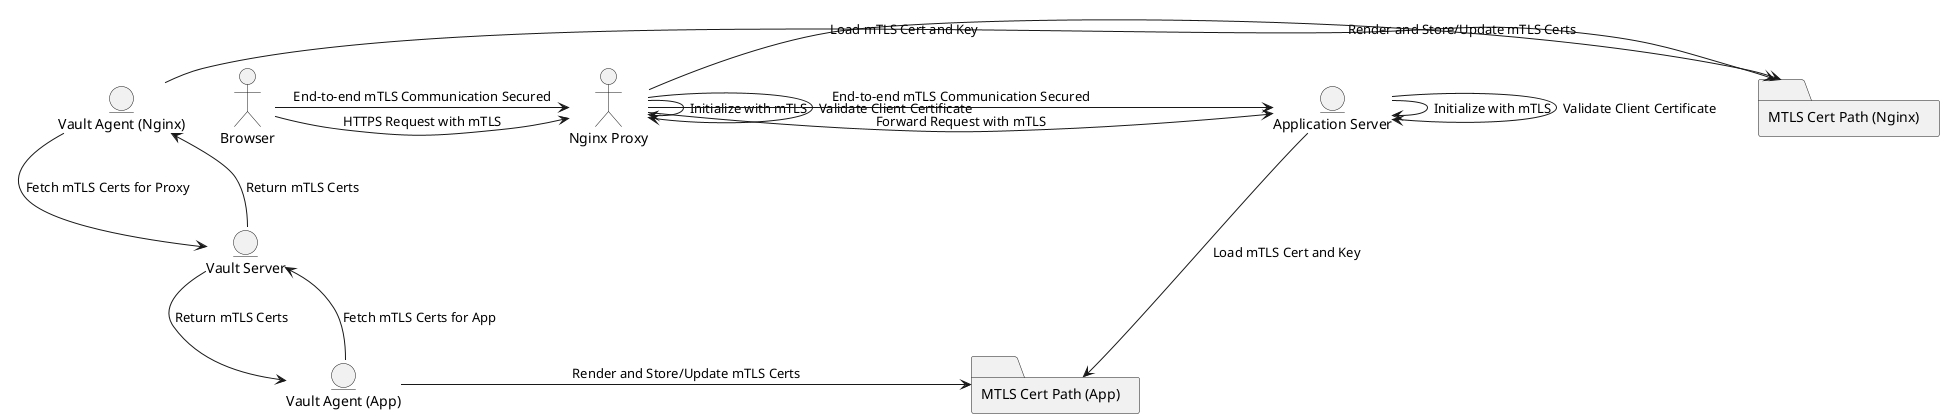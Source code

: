 @startuml
actor Browser
actor "Nginx Proxy" as Proxy

entity "Vault Agent (Nginx)" as VaultAgentNginx
entity "Vault Agent (App)" as VaultAgentApp
folder "MTLS Cert Path (Nginx)" as CertPathNginx
folder "MTLS Cert Path (App)" as CertPathApp
entity "Application Server" as AppServer
entity "Vault Server" as Vault

' Layout organization
VaultAgentNginx -[hidden]-> Vault
Vault -[hidden]-> VaultAgentApp

' Step 1: Certificate Rendering by Vault Agents
VaultAgentNginx -> Vault: Fetch mTLS Certs for Proxy
Vault -> VaultAgentNginx: Return mTLS Certs
VaultAgentNginx -> CertPathNginx: Render and Store/Update mTLS Certs

VaultAgentApp -> Vault: Fetch mTLS Certs for App
Vault -> VaultAgentApp: Return mTLS Certs
VaultAgentApp -> CertPathApp: Render and Store/Update mTLS Certs

' Step 2: Nginx Proxy and AppServer Initialization
Proxy -> CertPathNginx: Load mTLS Cert and Key
Proxy -> Proxy: Initialize with mTLS

AppServer -> CertPathApp: Load mTLS Cert and Key
AppServer -> AppServer: Initialize with mTLS

' Step 3: Browser to Proxy Communication
Browser -> Proxy: HTTPS Request with mTLS
Proxy -> Proxy: Validate Client Certificate

' Step 4: Proxy to Application Communication
Proxy -> AppServer: Forward Request with mTLS
AppServer -> AppServer: Validate Client Certificate

' End-to-end communication
Browser -> Proxy: End-to-end mTLS Communication Secured
Proxy -> AppServer: End-to-end mTLS Communication Secured

@enduml
